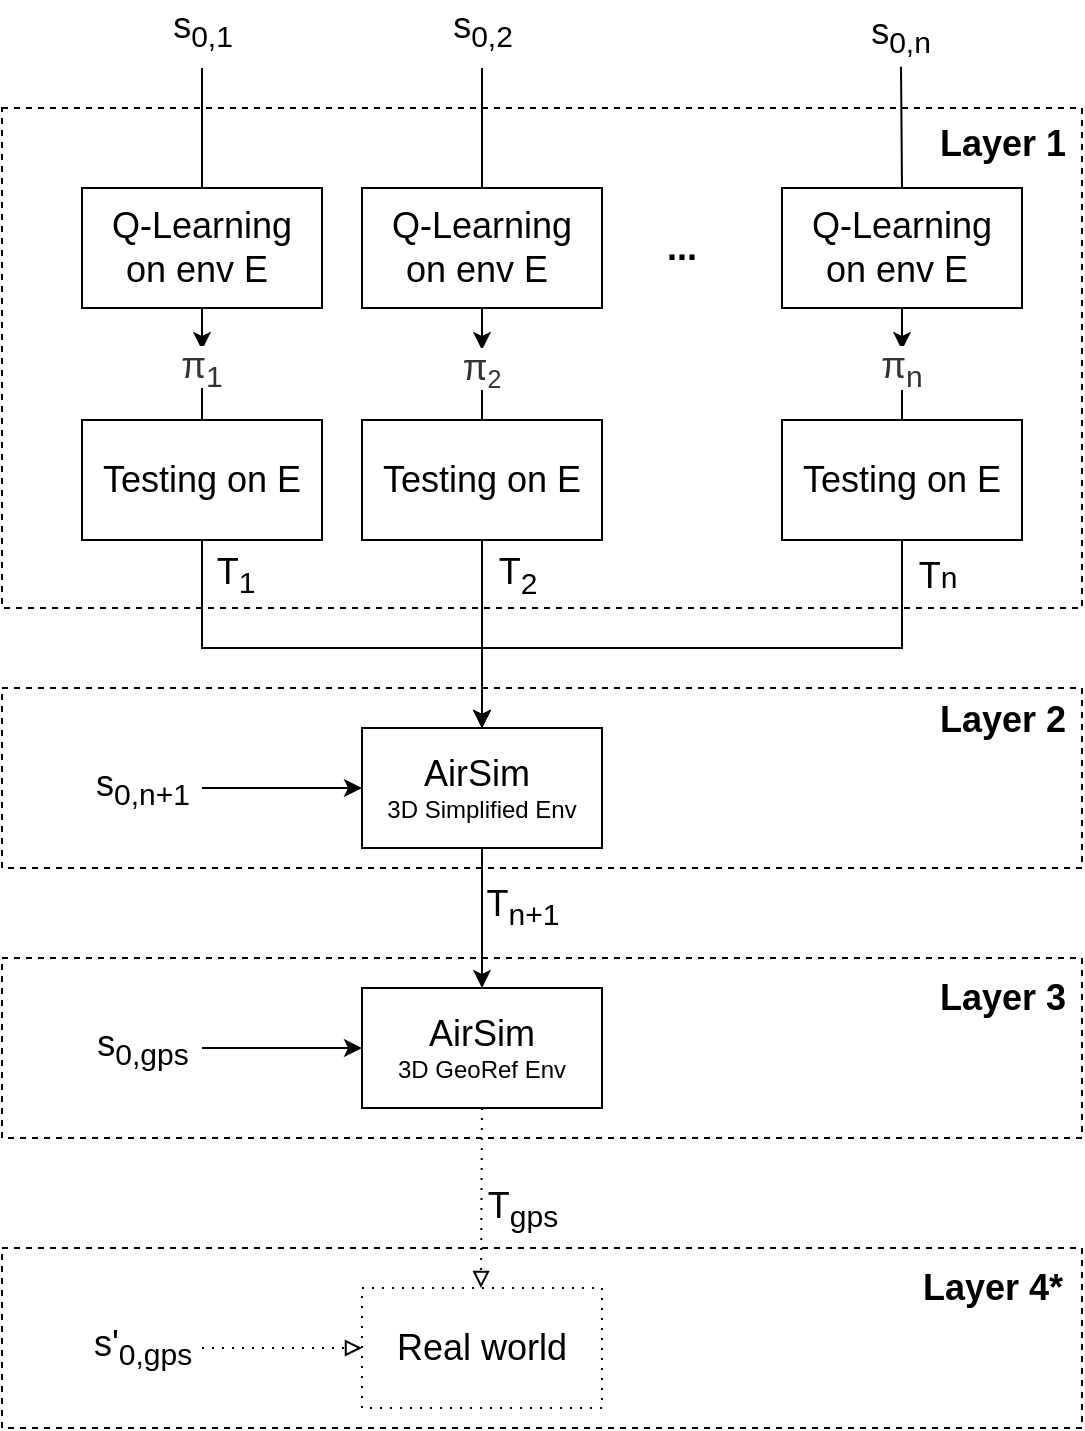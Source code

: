 <mxfile version="13.9.9" type="device"><diagram id="lGIoZQsDC9Vg6VFwUNjq" name="Pagina-1"><mxGraphModel dx="1086" dy="806" grid="1" gridSize="10" guides="1" tooltips="1" connect="1" arrows="1" fold="1" page="1" pageScale="1" pageWidth="827" pageHeight="1169" math="0" shadow="0"><root><mxCell id="0"/><mxCell id="1" parent="0"/><mxCell id="jNfFsSGInZpl4noqk8RD-78" value="" style="rounded=0;whiteSpace=wrap;html=1;dashed=1;fillColor=none;" vertex="1" parent="1"><mxGeometry x="80" y="140" width="540" height="250" as="geometry"/></mxCell><mxCell id="jNfFsSGInZpl4noqk8RD-2" value="&lt;font style=&quot;font-size: 18px&quot;&gt;Q-Learning &lt;br&gt;on env E&amp;nbsp;&lt;/font&gt;" style="rounded=0;whiteSpace=wrap;html=1;" vertex="1" parent="1"><mxGeometry x="120" y="180" width="120" height="60" as="geometry"/></mxCell><mxCell id="jNfFsSGInZpl4noqk8RD-5" value="" style="endArrow=none;html=1;" edge="1" parent="1"><mxGeometry width="50" height="50" relative="1" as="geometry"><mxPoint x="180" y="180" as="sourcePoint"/><mxPoint x="180" y="120" as="targetPoint"/></mxGeometry></mxCell><mxCell id="jNfFsSGInZpl4noqk8RD-6" value="" style="endArrow=classic;html=1;" edge="1" parent="1" target="jNfFsSGInZpl4noqk8RD-16"><mxGeometry width="50" height="50" relative="1" as="geometry"><mxPoint x="180" y="240" as="sourcePoint"/><mxPoint x="180" y="310" as="targetPoint"/></mxGeometry></mxCell><mxCell id="jNfFsSGInZpl4noqk8RD-7" value="&lt;span style=&quot;font-size: 18px&quot;&gt;s&lt;sub&gt;0,1&lt;/sub&gt;&lt;/span&gt;" style="text;html=1;align=center;verticalAlign=middle;resizable=0;points=[];autosize=1;" vertex="1" parent="1"><mxGeometry x="155" y="86" width="50" height="30" as="geometry"/></mxCell><mxCell id="jNfFsSGInZpl4noqk8RD-11" value="&lt;font style=&quot;font-size: 18px&quot;&gt;Q-Learning &lt;br&gt;on env E&amp;nbsp;&lt;/font&gt;" style="rounded=0;whiteSpace=wrap;html=1;" vertex="1" parent="1"><mxGeometry x="470" y="180" width="120" height="60" as="geometry"/></mxCell><mxCell id="jNfFsSGInZpl4noqk8RD-12" value="" style="endArrow=none;html=1;entryX=0.51;entryY=1.011;entryDx=0;entryDy=0;entryPerimeter=0;" edge="1" parent="1" target="jNfFsSGInZpl4noqk8RD-14"><mxGeometry width="50" height="50" relative="1" as="geometry"><mxPoint x="530" y="180" as="sourcePoint"/><mxPoint x="530" y="150" as="targetPoint"/></mxGeometry></mxCell><mxCell id="jNfFsSGInZpl4noqk8RD-13" value="" style="endArrow=classic;html=1;" edge="1" parent="1"><mxGeometry width="50" height="50" relative="1" as="geometry"><mxPoint x="530" y="310" as="sourcePoint"/><mxPoint x="530" y="310" as="targetPoint"/></mxGeometry></mxCell><mxCell id="jNfFsSGInZpl4noqk8RD-14" value="&lt;span style=&quot;font-size: 18px&quot;&gt;s&lt;sub&gt;0,n&lt;/sub&gt;&lt;/span&gt;" style="text;html=1;align=center;verticalAlign=middle;resizable=0;points=[];autosize=1;" vertex="1" parent="1"><mxGeometry x="504" y="89" width="50" height="30" as="geometry"/></mxCell><mxCell id="jNfFsSGInZpl4noqk8RD-15" value="&lt;font size=&quot;1&quot;&gt;&lt;b style=&quot;font-size: 18px&quot;&gt;...&lt;/b&gt;&lt;/font&gt;" style="text;html=1;strokeColor=none;fillColor=none;align=center;verticalAlign=middle;whiteSpace=wrap;rounded=0;" vertex="1" parent="1"><mxGeometry x="400" y="200" width="40" height="20" as="geometry"/></mxCell><mxCell id="jNfFsSGInZpl4noqk8RD-16" value="&lt;span style=&quot;color: rgb(51 , 51 , 51) ; font-size: 18px ; background-color: rgb(255 , 255 , 255)&quot;&gt;π&lt;sub&gt;1&lt;/sub&gt;&lt;/span&gt;" style="text;html=1;strokeColor=none;fillColor=none;align=center;verticalAlign=middle;whiteSpace=wrap;rounded=0;" vertex="1" parent="1"><mxGeometry x="160" y="261" width="40" height="20" as="geometry"/></mxCell><mxCell id="jNfFsSGInZpl4noqk8RD-18" value="&lt;font style=&quot;font-size: 18px&quot;&gt;Q-Learning &lt;br&gt;on env E&amp;nbsp;&lt;/font&gt;" style="rounded=0;whiteSpace=wrap;html=1;" vertex="1" parent="1"><mxGeometry x="260" y="180" width="120" height="60" as="geometry"/></mxCell><mxCell id="jNfFsSGInZpl4noqk8RD-19" value="" style="endArrow=none;html=1;entryX=0.5;entryY=1.133;entryDx=0;entryDy=0;entryPerimeter=0;" edge="1" parent="1" target="jNfFsSGInZpl4noqk8RD-21"><mxGeometry width="50" height="50" relative="1" as="geometry"><mxPoint x="320" y="180" as="sourcePoint"/><mxPoint x="320" y="150" as="targetPoint"/></mxGeometry></mxCell><mxCell id="jNfFsSGInZpl4noqk8RD-20" value="" style="endArrow=classic;html=1;entryX=0.5;entryY=0;entryDx=0;entryDy=0;" edge="1" parent="1" target="jNfFsSGInZpl4noqk8RD-22"><mxGeometry width="50" height="50" relative="1" as="geometry"><mxPoint x="320" y="240" as="sourcePoint"/><mxPoint x="320" y="290" as="targetPoint"/></mxGeometry></mxCell><mxCell id="jNfFsSGInZpl4noqk8RD-21" value="&lt;span style=&quot;font-size: 18px&quot;&gt;s&lt;sub&gt;0,2&lt;/sub&gt;&lt;/span&gt;" style="text;html=1;align=center;verticalAlign=middle;resizable=0;points=[];autosize=1;" vertex="1" parent="1"><mxGeometry x="295" y="86" width="50" height="30" as="geometry"/></mxCell><mxCell id="jNfFsSGInZpl4noqk8RD-22" value="&lt;span style=&quot;color: rgb(51 , 51 , 51) ; font-size: 18px ; background-color: rgb(255 , 255 , 255)&quot;&gt;π&lt;/span&gt;&lt;span style=&quot;color: rgb(51 , 51 , 51) ; background-color: rgb(255 , 255 , 255) ; font-size: 15px&quot;&gt;&lt;sub&gt;2&lt;/sub&gt;&lt;/span&gt;" style="text;html=1;strokeColor=none;fillColor=none;align=center;verticalAlign=middle;whiteSpace=wrap;rounded=0;" vertex="1" parent="1"><mxGeometry x="300" y="261" width="40" height="20" as="geometry"/></mxCell><mxCell id="jNfFsSGInZpl4noqk8RD-24" value="&lt;font style=&quot;font-size: 18px&quot;&gt;&lt;b&gt;Layer 1&lt;/b&gt;&lt;/font&gt;" style="text;html=1;align=center;verticalAlign=middle;resizable=0;points=[];autosize=1;" vertex="1" parent="1"><mxGeometry x="540" y="148" width="80" height="20" as="geometry"/></mxCell><mxCell id="jNfFsSGInZpl4noqk8RD-69" style="edgeStyle=orthogonalEdgeStyle;rounded=0;orthogonalLoop=1;jettySize=auto;html=1;exitX=0.5;exitY=1;exitDx=0;exitDy=0;entryX=0.5;entryY=0;entryDx=0;entryDy=0;startArrow=none;startFill=0;" edge="1" parent="1" source="jNfFsSGInZpl4noqk8RD-28" target="jNfFsSGInZpl4noqk8RD-64"><mxGeometry relative="1" as="geometry"/></mxCell><mxCell id="jNfFsSGInZpl4noqk8RD-70" value="&lt;font style=&quot;font-size: 18px&quot;&gt;T&lt;sub&gt;n+1&lt;/sub&gt;&lt;/font&gt;" style="edgeLabel;html=1;align=center;verticalAlign=middle;resizable=0;points=[];labelBackgroundColor=none;" vertex="1" connectable="0" parent="jNfFsSGInZpl4noqk8RD-69"><mxGeometry x="-0.26" y="5" relative="1" as="geometry"><mxPoint x="15" y="4" as="offset"/></mxGeometry></mxCell><mxCell id="jNfFsSGInZpl4noqk8RD-28" value="&lt;span style=&quot;font-size: 18px&quot;&gt;AirSim&amp;nbsp;&lt;br&gt;&lt;/span&gt;3D Simplified Env" style="rounded=0;whiteSpace=wrap;html=1;" vertex="1" parent="1"><mxGeometry x="260" y="450" width="120" height="60" as="geometry"/></mxCell><mxCell id="jNfFsSGInZpl4noqk8RD-63" style="edgeStyle=orthogonalEdgeStyle;rounded=0;orthogonalLoop=1;jettySize=auto;html=1;entryX=0;entryY=0.5;entryDx=0;entryDy=0;startArrow=none;startFill=0;" edge="1" parent="1" source="jNfFsSGInZpl4noqk8RD-29" target="jNfFsSGInZpl4noqk8RD-28"><mxGeometry relative="1" as="geometry"/></mxCell><mxCell id="jNfFsSGInZpl4noqk8RD-29" value="&lt;span style=&quot;font-size: 18px&quot;&gt;s&lt;sub&gt;0,n+1&lt;/sub&gt;&lt;/span&gt;" style="text;html=1;align=center;verticalAlign=middle;resizable=0;points=[];autosize=1;" vertex="1" parent="1"><mxGeometry x="120" y="465" width="60" height="30" as="geometry"/></mxCell><mxCell id="jNfFsSGInZpl4noqk8RD-36" value="" style="endArrow=classic;html=1;" edge="1" parent="1" target="jNfFsSGInZpl4noqk8RD-37"><mxGeometry width="50" height="50" relative="1" as="geometry"><mxPoint x="530" y="240" as="sourcePoint"/><mxPoint x="530" y="310" as="targetPoint"/></mxGeometry></mxCell><mxCell id="jNfFsSGInZpl4noqk8RD-37" value="&lt;span style=&quot;color: rgb(51 , 51 , 51) ; font-size: 18px ; background-color: rgb(255 , 255 , 255)&quot;&gt;π&lt;sub&gt;n&lt;/sub&gt;&lt;/span&gt;" style="text;html=1;strokeColor=none;fillColor=none;align=center;verticalAlign=middle;whiteSpace=wrap;rounded=0;" vertex="1" parent="1"><mxGeometry x="510" y="261" width="40" height="20" as="geometry"/></mxCell><mxCell id="jNfFsSGInZpl4noqk8RD-38" value="&lt;span style=&quot;font-size: 18px&quot;&gt;Testing on E&lt;/span&gt;" style="rounded=0;whiteSpace=wrap;html=1;" vertex="1" parent="1"><mxGeometry x="120" y="296" width="120" height="60" as="geometry"/></mxCell><mxCell id="jNfFsSGInZpl4noqk8RD-49" value="" style="edgeStyle=orthogonalEdgeStyle;rounded=0;orthogonalLoop=1;jettySize=auto;html=1;startArrow=none;startFill=0;entryX=0.5;entryY=0;entryDx=0;entryDy=0;" edge="1" parent="1" source="jNfFsSGInZpl4noqk8RD-39" target="jNfFsSGInZpl4noqk8RD-28"><mxGeometry relative="1" as="geometry"><mxPoint x="320" y="410" as="targetPoint"/></mxGeometry></mxCell><mxCell id="jNfFsSGInZpl4noqk8RD-39" value="&lt;span style=&quot;font-size: 18px&quot;&gt;Testing on E&lt;/span&gt;" style="rounded=0;whiteSpace=wrap;html=1;" vertex="1" parent="1"><mxGeometry x="260" y="296" width="120" height="60" as="geometry"/></mxCell><mxCell id="jNfFsSGInZpl4noqk8RD-54" value="" style="edgeStyle=orthogonalEdgeStyle;rounded=0;orthogonalLoop=1;jettySize=auto;html=1;startArrow=none;startFill=0;entryX=0.5;entryY=0;entryDx=0;entryDy=0;" edge="1" parent="1" source="jNfFsSGInZpl4noqk8RD-40" target="jNfFsSGInZpl4noqk8RD-28"><mxGeometry relative="1" as="geometry"><mxPoint x="320" y="440" as="targetPoint"/><Array as="points"><mxPoint x="530" y="410"/><mxPoint x="320" y="410"/></Array></mxGeometry></mxCell><mxCell id="jNfFsSGInZpl4noqk8RD-40" value="&lt;span style=&quot;font-size: 18px&quot;&gt;Testing on E&lt;/span&gt;" style="rounded=0;whiteSpace=wrap;html=1;" vertex="1" parent="1"><mxGeometry x="470" y="296" width="120" height="60" as="geometry"/></mxCell><mxCell id="jNfFsSGInZpl4noqk8RD-42" value="" style="endArrow=none;html=1;exitX=0.5;exitY=0;exitDx=0;exitDy=0;" edge="1" parent="1" source="jNfFsSGInZpl4noqk8RD-38"><mxGeometry width="50" height="50" relative="1" as="geometry"><mxPoint x="130" y="330" as="sourcePoint"/><mxPoint x="180" y="280" as="targetPoint"/></mxGeometry></mxCell><mxCell id="jNfFsSGInZpl4noqk8RD-45" value="" style="endArrow=none;html=1;exitX=0.5;exitY=0;exitDx=0;exitDy=0;" edge="1" parent="1" source="jNfFsSGInZpl4noqk8RD-39"><mxGeometry width="50" height="50" relative="1" as="geometry"><mxPoint x="320" y="350" as="sourcePoint"/><mxPoint x="320" y="281" as="targetPoint"/></mxGeometry></mxCell><mxCell id="jNfFsSGInZpl4noqk8RD-46" value="" style="endArrow=none;html=1;entryX=0.5;entryY=1;entryDx=0;entryDy=0;exitX=0.5;exitY=0;exitDx=0;exitDy=0;" edge="1" parent="1" source="jNfFsSGInZpl4noqk8RD-40" target="jNfFsSGInZpl4noqk8RD-37"><mxGeometry width="50" height="50" relative="1" as="geometry"><mxPoint x="330" y="320" as="sourcePoint"/><mxPoint x="330" y="291" as="targetPoint"/></mxGeometry></mxCell><mxCell id="jNfFsSGInZpl4noqk8RD-48" value="" style="endArrow=classic;html=1;exitX=0.5;exitY=1;exitDx=0;exitDy=0;edgeStyle=orthogonalEdgeStyle;rounded=0;" edge="1" parent="1" source="jNfFsSGInZpl4noqk8RD-38" target="jNfFsSGInZpl4noqk8RD-28"><mxGeometry width="50" height="50" relative="1" as="geometry"><mxPoint x="390" y="420" as="sourcePoint"/><mxPoint x="440" y="370" as="targetPoint"/><Array as="points"><mxPoint x="180" y="410"/><mxPoint x="320" y="410"/></Array></mxGeometry></mxCell><mxCell id="jNfFsSGInZpl4noqk8RD-58" value="&lt;font style=&quot;font-size: 18px&quot;&gt;&lt;span style=&quot;background-color: rgb(255 , 255 , 255)&quot;&gt;T&lt;/span&gt;&lt;sub style=&quot;background-color: rgb(255 , 255 , 255)&quot;&gt;2&lt;/sub&gt;&lt;/font&gt;" style="text;html=1;strokeColor=none;fillColor=none;align=center;verticalAlign=middle;whiteSpace=wrap;rounded=0;dashed=1;" vertex="1" parent="1"><mxGeometry x="318" y="364" width="40" height="20" as="geometry"/></mxCell><mxCell id="jNfFsSGInZpl4noqk8RD-64" value="&lt;span style=&quot;font-size: 18px&quot;&gt;AirSim&lt;br&gt;&lt;/span&gt;3D GeoRef Env" style="rounded=0;whiteSpace=wrap;html=1;" vertex="1" parent="1"><mxGeometry x="260" y="580" width="120" height="60" as="geometry"/></mxCell><mxCell id="jNfFsSGInZpl4noqk8RD-67" style="edgeStyle=orthogonalEdgeStyle;rounded=0;orthogonalLoop=1;jettySize=auto;html=1;entryX=0;entryY=0.5;entryDx=0;entryDy=0;startArrow=none;startFill=0;" edge="1" parent="1" source="jNfFsSGInZpl4noqk8RD-65" target="jNfFsSGInZpl4noqk8RD-64"><mxGeometry relative="1" as="geometry"/></mxCell><mxCell id="jNfFsSGInZpl4noqk8RD-65" value="&lt;span style=&quot;font-size: 18px&quot;&gt;s&lt;sub&gt;0,gps&lt;/sub&gt;&lt;/span&gt;" style="text;html=1;align=center;verticalAlign=middle;resizable=0;points=[];autosize=1;" vertex="1" parent="1"><mxGeometry x="120" y="595" width="60" height="30" as="geometry"/></mxCell><mxCell id="jNfFsSGInZpl4noqk8RD-71" value="&lt;font style=&quot;font-size: 18px&quot;&gt;T&lt;sub&gt;1&lt;/sub&gt;&lt;/font&gt;" style="text;html=1;align=center;verticalAlign=middle;whiteSpace=wrap;rounded=0;dashed=1;" vertex="1" parent="1"><mxGeometry x="177" y="364" width="40" height="20" as="geometry"/></mxCell><mxCell id="jNfFsSGInZpl4noqk8RD-72" value="&lt;font style=&quot;font-size: 18px&quot;&gt;T&lt;/font&gt;&lt;font style=&quot;font-size: 15px&quot;&gt;n&lt;/font&gt;" style="text;html=1;align=center;verticalAlign=middle;whiteSpace=wrap;rounded=0;dashed=1;" vertex="1" parent="1"><mxGeometry x="528" y="364" width="40" height="20" as="geometry"/></mxCell><mxCell id="jNfFsSGInZpl4noqk8RD-73" value="&lt;span style=&quot;font-size: 18px&quot;&gt;Real world&lt;/span&gt;" style="rounded=0;whiteSpace=wrap;html=1;dashed=1;dashPattern=1 4;" vertex="1" parent="1"><mxGeometry x="260" y="730" width="120" height="60" as="geometry"/></mxCell><mxCell id="jNfFsSGInZpl4noqk8RD-74" style="edgeStyle=orthogonalEdgeStyle;rounded=0;orthogonalLoop=1;jettySize=auto;html=1;entryX=0;entryY=0.5;entryDx=0;entryDy=0;startArrow=none;startFill=0;dashed=1;dashPattern=1 4;endArrow=block;endFill=0;" edge="1" parent="1" source="jNfFsSGInZpl4noqk8RD-75" target="jNfFsSGInZpl4noqk8RD-73"><mxGeometry relative="1" as="geometry"/></mxCell><mxCell id="jNfFsSGInZpl4noqk8RD-75" value="&lt;span style=&quot;font-size: 18px&quot;&gt;s'&lt;sub&gt;0,gps&lt;/sub&gt;&lt;/span&gt;" style="text;html=1;align=center;verticalAlign=middle;resizable=0;points=[];autosize=1;dashed=1;" vertex="1" parent="1"><mxGeometry x="120" y="745" width="60" height="30" as="geometry"/></mxCell><mxCell id="jNfFsSGInZpl4noqk8RD-76" style="edgeStyle=orthogonalEdgeStyle;rounded=0;orthogonalLoop=1;jettySize=auto;html=1;exitX=0.5;exitY=1;exitDx=0;exitDy=0;entryX=0.5;entryY=0;entryDx=0;entryDy=0;startArrow=none;startFill=0;dashed=1;dashPattern=1 4;endArrow=block;endFill=0;" edge="1" parent="1" source="jNfFsSGInZpl4noqk8RD-64"><mxGeometry relative="1" as="geometry"><mxPoint x="319.5" y="660" as="sourcePoint"/><mxPoint x="319.5" y="730" as="targetPoint"/></mxGeometry></mxCell><mxCell id="jNfFsSGInZpl4noqk8RD-77" value="&lt;span style=&quot;font-size: 18px&quot;&gt;T&lt;sub&gt;gps&lt;/sub&gt;&lt;/span&gt;" style="edgeLabel;html=1;align=center;verticalAlign=middle;resizable=0;points=[];labelBackgroundColor=none;" vertex="1" connectable="0" parent="jNfFsSGInZpl4noqk8RD-76"><mxGeometry x="-0.26" y="5" relative="1" as="geometry"><mxPoint x="14.97" y="17" as="offset"/></mxGeometry></mxCell><mxCell id="jNfFsSGInZpl4noqk8RD-80" value="" style="rounded=0;whiteSpace=wrap;html=1;dashed=1;fillColor=none;" vertex="1" parent="1"><mxGeometry x="80" y="430" width="540" height="90" as="geometry"/></mxCell><mxCell id="jNfFsSGInZpl4noqk8RD-81" value="" style="rounded=0;whiteSpace=wrap;html=1;dashed=1;fillColor=none;" vertex="1" parent="1"><mxGeometry x="80" y="565" width="540" height="90" as="geometry"/></mxCell><mxCell id="jNfFsSGInZpl4noqk8RD-82" value="" style="rounded=0;whiteSpace=wrap;html=1;dashed=1;fillColor=none;" vertex="1" parent="1"><mxGeometry x="80" y="710" width="540" height="90" as="geometry"/></mxCell><mxCell id="jNfFsSGInZpl4noqk8RD-83" value="&lt;font style=&quot;font-size: 18px&quot;&gt;&lt;b&gt;Layer 2&lt;/b&gt;&lt;/font&gt;" style="text;html=1;align=center;verticalAlign=middle;resizable=0;points=[];autosize=1;" vertex="1" parent="1"><mxGeometry x="540" y="436" width="80" height="20" as="geometry"/></mxCell><mxCell id="jNfFsSGInZpl4noqk8RD-84" value="&lt;font style=&quot;font-size: 18px&quot;&gt;&lt;b&gt;Layer 3&lt;/b&gt;&lt;/font&gt;" style="text;html=1;align=center;verticalAlign=middle;resizable=0;points=[];autosize=1;" vertex="1" parent="1"><mxGeometry x="540" y="574.5" width="80" height="20" as="geometry"/></mxCell><mxCell id="jNfFsSGInZpl4noqk8RD-85" value="&lt;font style=&quot;font-size: 18px&quot;&gt;&lt;b&gt;Layer 4*&lt;/b&gt;&lt;/font&gt;" style="text;html=1;align=center;verticalAlign=middle;resizable=0;points=[];autosize=1;" vertex="1" parent="1"><mxGeometry x="530" y="720" width="90" height="20" as="geometry"/></mxCell></root></mxGraphModel></diagram></mxfile>